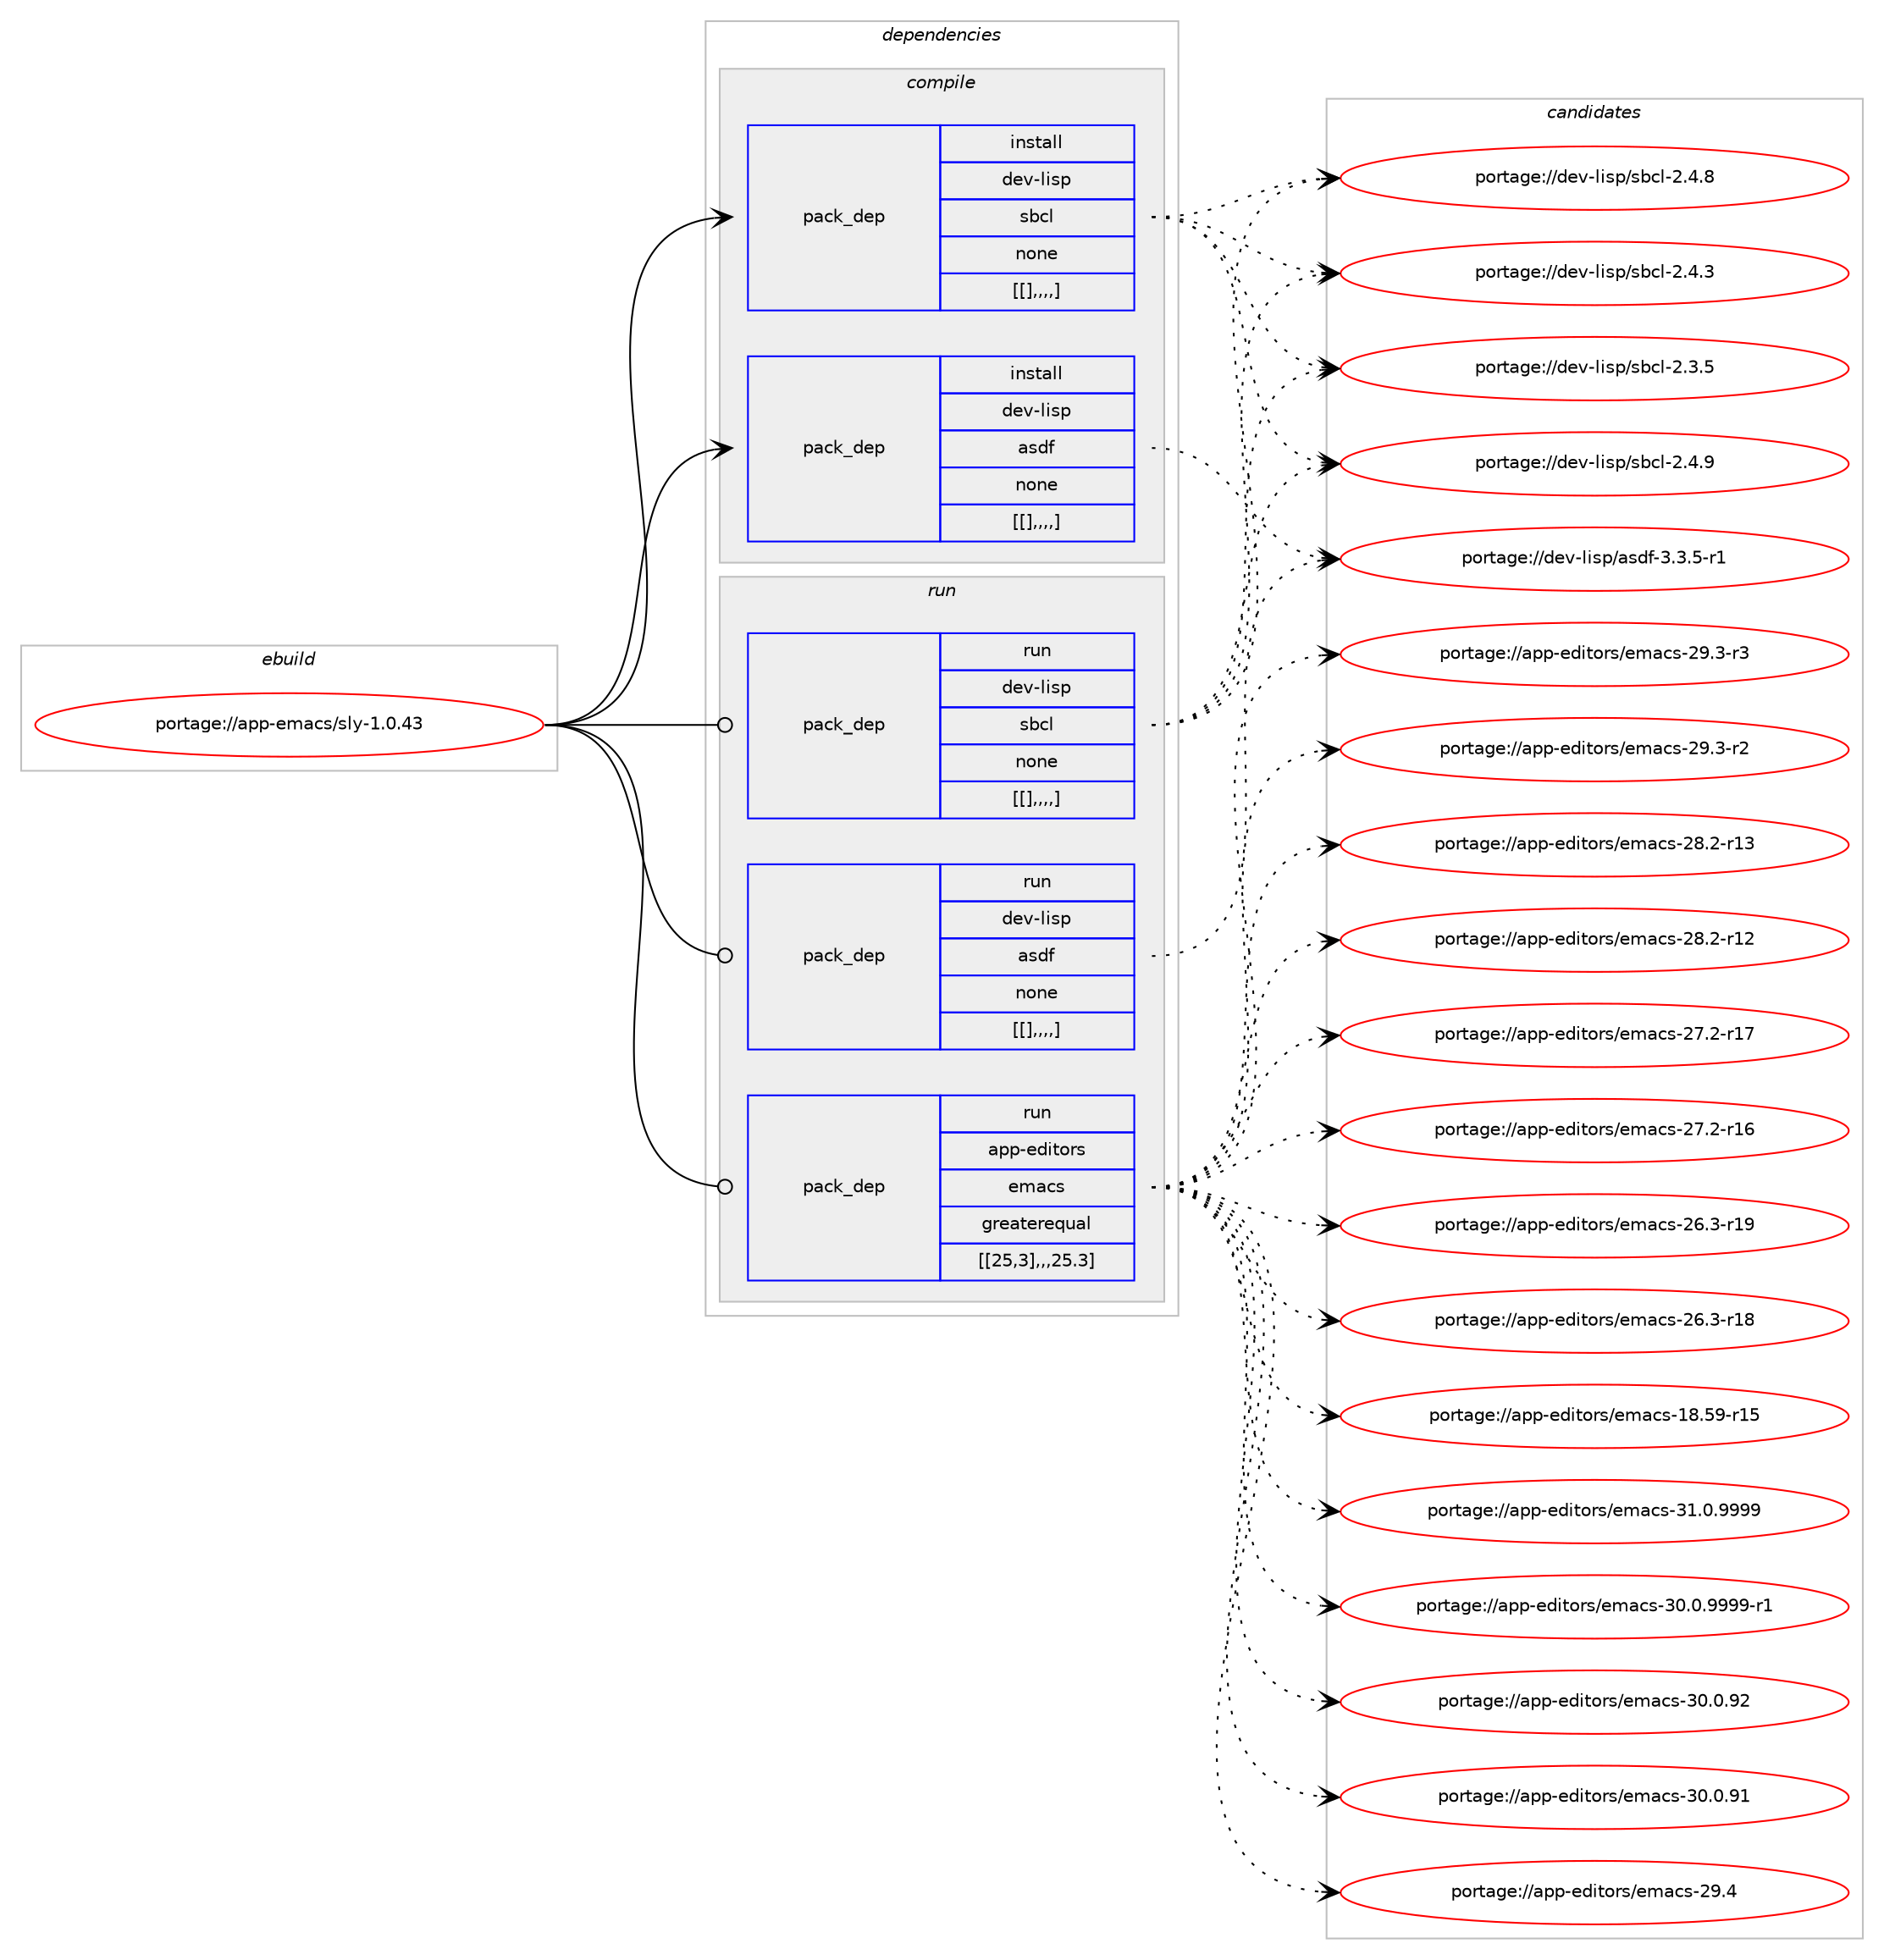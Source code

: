 digraph prolog {

# *************
# Graph options
# *************

newrank=true;
concentrate=true;
compound=true;
graph [rankdir=LR,fontname=Helvetica,fontsize=10,ranksep=1.5];#, ranksep=2.5, nodesep=0.2];
edge  [arrowhead=vee];
node  [fontname=Helvetica,fontsize=10];

# **********
# The ebuild
# **********

subgraph cluster_leftcol {
color=gray;
label=<<i>ebuild</i>>;
id [label="portage://app-emacs/sly-1.0.43", color=red, width=4, href="../app-emacs/sly-1.0.43.svg"];
}

# ****************
# The dependencies
# ****************

subgraph cluster_midcol {
color=gray;
label=<<i>dependencies</i>>;
subgraph cluster_compile {
fillcolor="#eeeeee";
style=filled;
label=<<i>compile</i>>;
subgraph pack17387 {
dependency24137 [label=<<TABLE BORDER="0" CELLBORDER="1" CELLSPACING="0" CELLPADDING="4" WIDTH="220"><TR><TD ROWSPAN="6" CELLPADDING="30">pack_dep</TD></TR><TR><TD WIDTH="110">install</TD></TR><TR><TD>dev-lisp</TD></TR><TR><TD>asdf</TD></TR><TR><TD>none</TD></TR><TR><TD>[[],,,,]</TD></TR></TABLE>>, shape=none, color=blue];
}
id:e -> dependency24137:w [weight=20,style="solid",arrowhead="vee"];
subgraph pack17389 {
dependency24139 [label=<<TABLE BORDER="0" CELLBORDER="1" CELLSPACING="0" CELLPADDING="4" WIDTH="220"><TR><TD ROWSPAN="6" CELLPADDING="30">pack_dep</TD></TR><TR><TD WIDTH="110">install</TD></TR><TR><TD>dev-lisp</TD></TR><TR><TD>sbcl</TD></TR><TR><TD>none</TD></TR><TR><TD>[[],,,,]</TD></TR></TABLE>>, shape=none, color=blue];
}
id:e -> dependency24139:w [weight=20,style="solid",arrowhead="vee"];
}
subgraph cluster_compileandrun {
fillcolor="#eeeeee";
style=filled;
label=<<i>compile and run</i>>;
}
subgraph cluster_run {
fillcolor="#eeeeee";
style=filled;
label=<<i>run</i>>;
subgraph pack17391 {
dependency24141 [label=<<TABLE BORDER="0" CELLBORDER="1" CELLSPACING="0" CELLPADDING="4" WIDTH="220"><TR><TD ROWSPAN="6" CELLPADDING="30">pack_dep</TD></TR><TR><TD WIDTH="110">run</TD></TR><TR><TD>app-editors</TD></TR><TR><TD>emacs</TD></TR><TR><TD>greaterequal</TD></TR><TR><TD>[[25,3],,,25.3]</TD></TR></TABLE>>, shape=none, color=blue];
}
id:e -> dependency24141:w [weight=20,style="solid",arrowhead="odot"];
subgraph pack17394 {
dependency24143 [label=<<TABLE BORDER="0" CELLBORDER="1" CELLSPACING="0" CELLPADDING="4" WIDTH="220"><TR><TD ROWSPAN="6" CELLPADDING="30">pack_dep</TD></TR><TR><TD WIDTH="110">run</TD></TR><TR><TD>dev-lisp</TD></TR><TR><TD>asdf</TD></TR><TR><TD>none</TD></TR><TR><TD>[[],,,,]</TD></TR></TABLE>>, shape=none, color=blue];
}
id:e -> dependency24143:w [weight=20,style="solid",arrowhead="odot"];
subgraph pack17397 {
dependency24146 [label=<<TABLE BORDER="0" CELLBORDER="1" CELLSPACING="0" CELLPADDING="4" WIDTH="220"><TR><TD ROWSPAN="6" CELLPADDING="30">pack_dep</TD></TR><TR><TD WIDTH="110">run</TD></TR><TR><TD>dev-lisp</TD></TR><TR><TD>sbcl</TD></TR><TR><TD>none</TD></TR><TR><TD>[[],,,,]</TD></TR></TABLE>>, shape=none, color=blue];
}
id:e -> dependency24146:w [weight=20,style="solid",arrowhead="odot"];
}
}

# **************
# The candidates
# **************

subgraph cluster_choices {
rank=same;
color=gray;
label=<<i>candidates</i>>;

subgraph choice16604 {
color=black;
nodesep=1;
choice1001011184510810511511247971151001024551465146534511449 [label="portage://dev-lisp/asdf-3.3.5-r1", color=red, width=4,href="../dev-lisp/asdf-3.3.5-r1.svg"];
dependency24137:e -> choice1001011184510810511511247971151001024551465146534511449:w [style=dotted,weight="100"];
}
subgraph choice16608 {
color=black;
nodesep=1;
choice10010111845108105115112471159899108455046524657 [label="portage://dev-lisp/sbcl-2.4.9", color=red, width=4,href="../dev-lisp/sbcl-2.4.9.svg"];
choice10010111845108105115112471159899108455046524656 [label="portage://dev-lisp/sbcl-2.4.8", color=red, width=4,href="../dev-lisp/sbcl-2.4.8.svg"];
choice10010111845108105115112471159899108455046524651 [label="portage://dev-lisp/sbcl-2.4.3", color=red, width=4,href="../dev-lisp/sbcl-2.4.3.svg"];
choice10010111845108105115112471159899108455046514653 [label="portage://dev-lisp/sbcl-2.3.5", color=red, width=4,href="../dev-lisp/sbcl-2.3.5.svg"];
dependency24139:e -> choice10010111845108105115112471159899108455046524657:w [style=dotted,weight="100"];
dependency24139:e -> choice10010111845108105115112471159899108455046524656:w [style=dotted,weight="100"];
dependency24139:e -> choice10010111845108105115112471159899108455046524651:w [style=dotted,weight="100"];
dependency24139:e -> choice10010111845108105115112471159899108455046514653:w [style=dotted,weight="100"];
}
subgraph choice16623 {
color=black;
nodesep=1;
choice971121124510110010511611111411547101109979911545514946484657575757 [label="portage://app-editors/emacs-31.0.9999", color=red, width=4,href="../app-editors/emacs-31.0.9999.svg"];
choice9711211245101100105116111114115471011099799115455148464846575757574511449 [label="portage://app-editors/emacs-30.0.9999-r1", color=red, width=4,href="../app-editors/emacs-30.0.9999-r1.svg"];
choice97112112451011001051161111141154710110997991154551484648465750 [label="portage://app-editors/emacs-30.0.92", color=red, width=4,href="../app-editors/emacs-30.0.92.svg"];
choice97112112451011001051161111141154710110997991154551484648465749 [label="portage://app-editors/emacs-30.0.91", color=red, width=4,href="../app-editors/emacs-30.0.91.svg"];
choice97112112451011001051161111141154710110997991154550574652 [label="portage://app-editors/emacs-29.4", color=red, width=4,href="../app-editors/emacs-29.4.svg"];
choice971121124510110010511611111411547101109979911545505746514511451 [label="portage://app-editors/emacs-29.3-r3", color=red, width=4,href="../app-editors/emacs-29.3-r3.svg"];
choice971121124510110010511611111411547101109979911545505746514511450 [label="portage://app-editors/emacs-29.3-r2", color=red, width=4,href="../app-editors/emacs-29.3-r2.svg"];
choice97112112451011001051161111141154710110997991154550564650451144951 [label="portage://app-editors/emacs-28.2-r13", color=red, width=4,href="../app-editors/emacs-28.2-r13.svg"];
choice97112112451011001051161111141154710110997991154550564650451144950 [label="portage://app-editors/emacs-28.2-r12", color=red, width=4,href="../app-editors/emacs-28.2-r12.svg"];
choice97112112451011001051161111141154710110997991154550554650451144955 [label="portage://app-editors/emacs-27.2-r17", color=red, width=4,href="../app-editors/emacs-27.2-r17.svg"];
choice97112112451011001051161111141154710110997991154550554650451144954 [label="portage://app-editors/emacs-27.2-r16", color=red, width=4,href="../app-editors/emacs-27.2-r16.svg"];
choice97112112451011001051161111141154710110997991154550544651451144957 [label="portage://app-editors/emacs-26.3-r19", color=red, width=4,href="../app-editors/emacs-26.3-r19.svg"];
choice97112112451011001051161111141154710110997991154550544651451144956 [label="portage://app-editors/emacs-26.3-r18", color=red, width=4,href="../app-editors/emacs-26.3-r18.svg"];
choice9711211245101100105116111114115471011099799115454956465357451144953 [label="portage://app-editors/emacs-18.59-r15", color=red, width=4,href="../app-editors/emacs-18.59-r15.svg"];
dependency24141:e -> choice971121124510110010511611111411547101109979911545514946484657575757:w [style=dotted,weight="100"];
dependency24141:e -> choice9711211245101100105116111114115471011099799115455148464846575757574511449:w [style=dotted,weight="100"];
dependency24141:e -> choice97112112451011001051161111141154710110997991154551484648465750:w [style=dotted,weight="100"];
dependency24141:e -> choice97112112451011001051161111141154710110997991154551484648465749:w [style=dotted,weight="100"];
dependency24141:e -> choice97112112451011001051161111141154710110997991154550574652:w [style=dotted,weight="100"];
dependency24141:e -> choice971121124510110010511611111411547101109979911545505746514511451:w [style=dotted,weight="100"];
dependency24141:e -> choice971121124510110010511611111411547101109979911545505746514511450:w [style=dotted,weight="100"];
dependency24141:e -> choice97112112451011001051161111141154710110997991154550564650451144951:w [style=dotted,weight="100"];
dependency24141:e -> choice97112112451011001051161111141154710110997991154550564650451144950:w [style=dotted,weight="100"];
dependency24141:e -> choice97112112451011001051161111141154710110997991154550554650451144955:w [style=dotted,weight="100"];
dependency24141:e -> choice97112112451011001051161111141154710110997991154550554650451144954:w [style=dotted,weight="100"];
dependency24141:e -> choice97112112451011001051161111141154710110997991154550544651451144957:w [style=dotted,weight="100"];
dependency24141:e -> choice97112112451011001051161111141154710110997991154550544651451144956:w [style=dotted,weight="100"];
dependency24141:e -> choice9711211245101100105116111114115471011099799115454956465357451144953:w [style=dotted,weight="100"];
}
subgraph choice16666 {
color=black;
nodesep=1;
choice1001011184510810511511247971151001024551465146534511449 [label="portage://dev-lisp/asdf-3.3.5-r1", color=red, width=4,href="../dev-lisp/asdf-3.3.5-r1.svg"];
dependency24143:e -> choice1001011184510810511511247971151001024551465146534511449:w [style=dotted,weight="100"];
}
subgraph choice16672 {
color=black;
nodesep=1;
choice10010111845108105115112471159899108455046524657 [label="portage://dev-lisp/sbcl-2.4.9", color=red, width=4,href="../dev-lisp/sbcl-2.4.9.svg"];
choice10010111845108105115112471159899108455046524656 [label="portage://dev-lisp/sbcl-2.4.8", color=red, width=4,href="../dev-lisp/sbcl-2.4.8.svg"];
choice10010111845108105115112471159899108455046524651 [label="portage://dev-lisp/sbcl-2.4.3", color=red, width=4,href="../dev-lisp/sbcl-2.4.3.svg"];
choice10010111845108105115112471159899108455046514653 [label="portage://dev-lisp/sbcl-2.3.5", color=red, width=4,href="../dev-lisp/sbcl-2.3.5.svg"];
dependency24146:e -> choice10010111845108105115112471159899108455046524657:w [style=dotted,weight="100"];
dependency24146:e -> choice10010111845108105115112471159899108455046524656:w [style=dotted,weight="100"];
dependency24146:e -> choice10010111845108105115112471159899108455046524651:w [style=dotted,weight="100"];
dependency24146:e -> choice10010111845108105115112471159899108455046514653:w [style=dotted,weight="100"];
}
}

}
